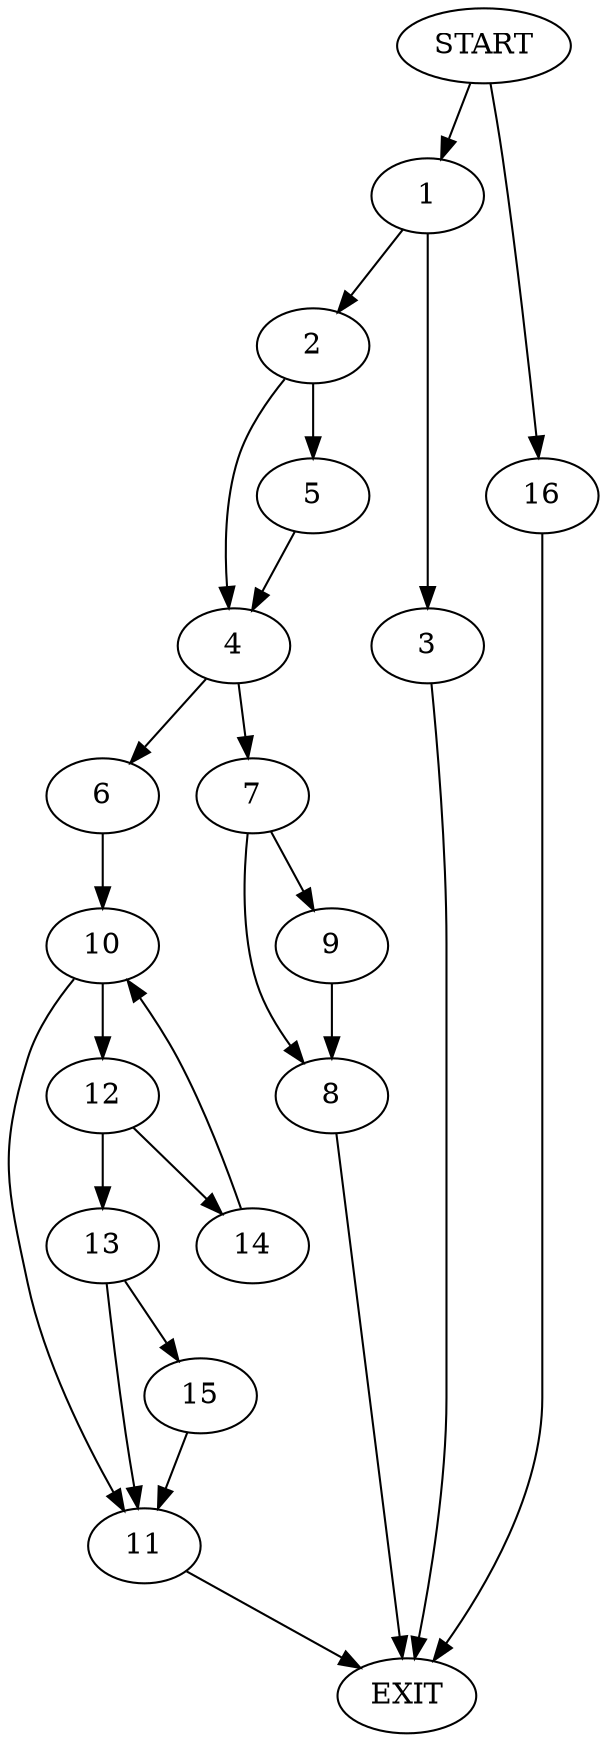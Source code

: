 digraph {
0 [label="START"]
17 [label="EXIT"]
0 -> 1
1 -> 2
1 -> 3
3 -> 17
2 -> 4
2 -> 5
5 -> 4
4 -> 6
4 -> 7
7 -> 8
7 -> 9
6 -> 10
9 -> 8
8 -> 17
10 -> 11
10 -> 12
11 -> 17
12 -> 13
12 -> 14
14 -> 10
13 -> 11
13 -> 15
15 -> 11
0 -> 16
16 -> 17
}
